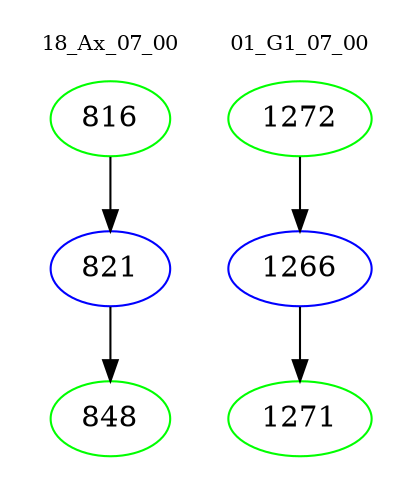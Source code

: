 digraph{
subgraph cluster_0 {
color = white
label = "18_Ax_07_00";
fontsize=10;
T0_816 [label="816", color="green"]
T0_816 -> T0_821 [color="black"]
T0_821 [label="821", color="blue"]
T0_821 -> T0_848 [color="black"]
T0_848 [label="848", color="green"]
}
subgraph cluster_1 {
color = white
label = "01_G1_07_00";
fontsize=10;
T1_1272 [label="1272", color="green"]
T1_1272 -> T1_1266 [color="black"]
T1_1266 [label="1266", color="blue"]
T1_1266 -> T1_1271 [color="black"]
T1_1271 [label="1271", color="green"]
}
}
